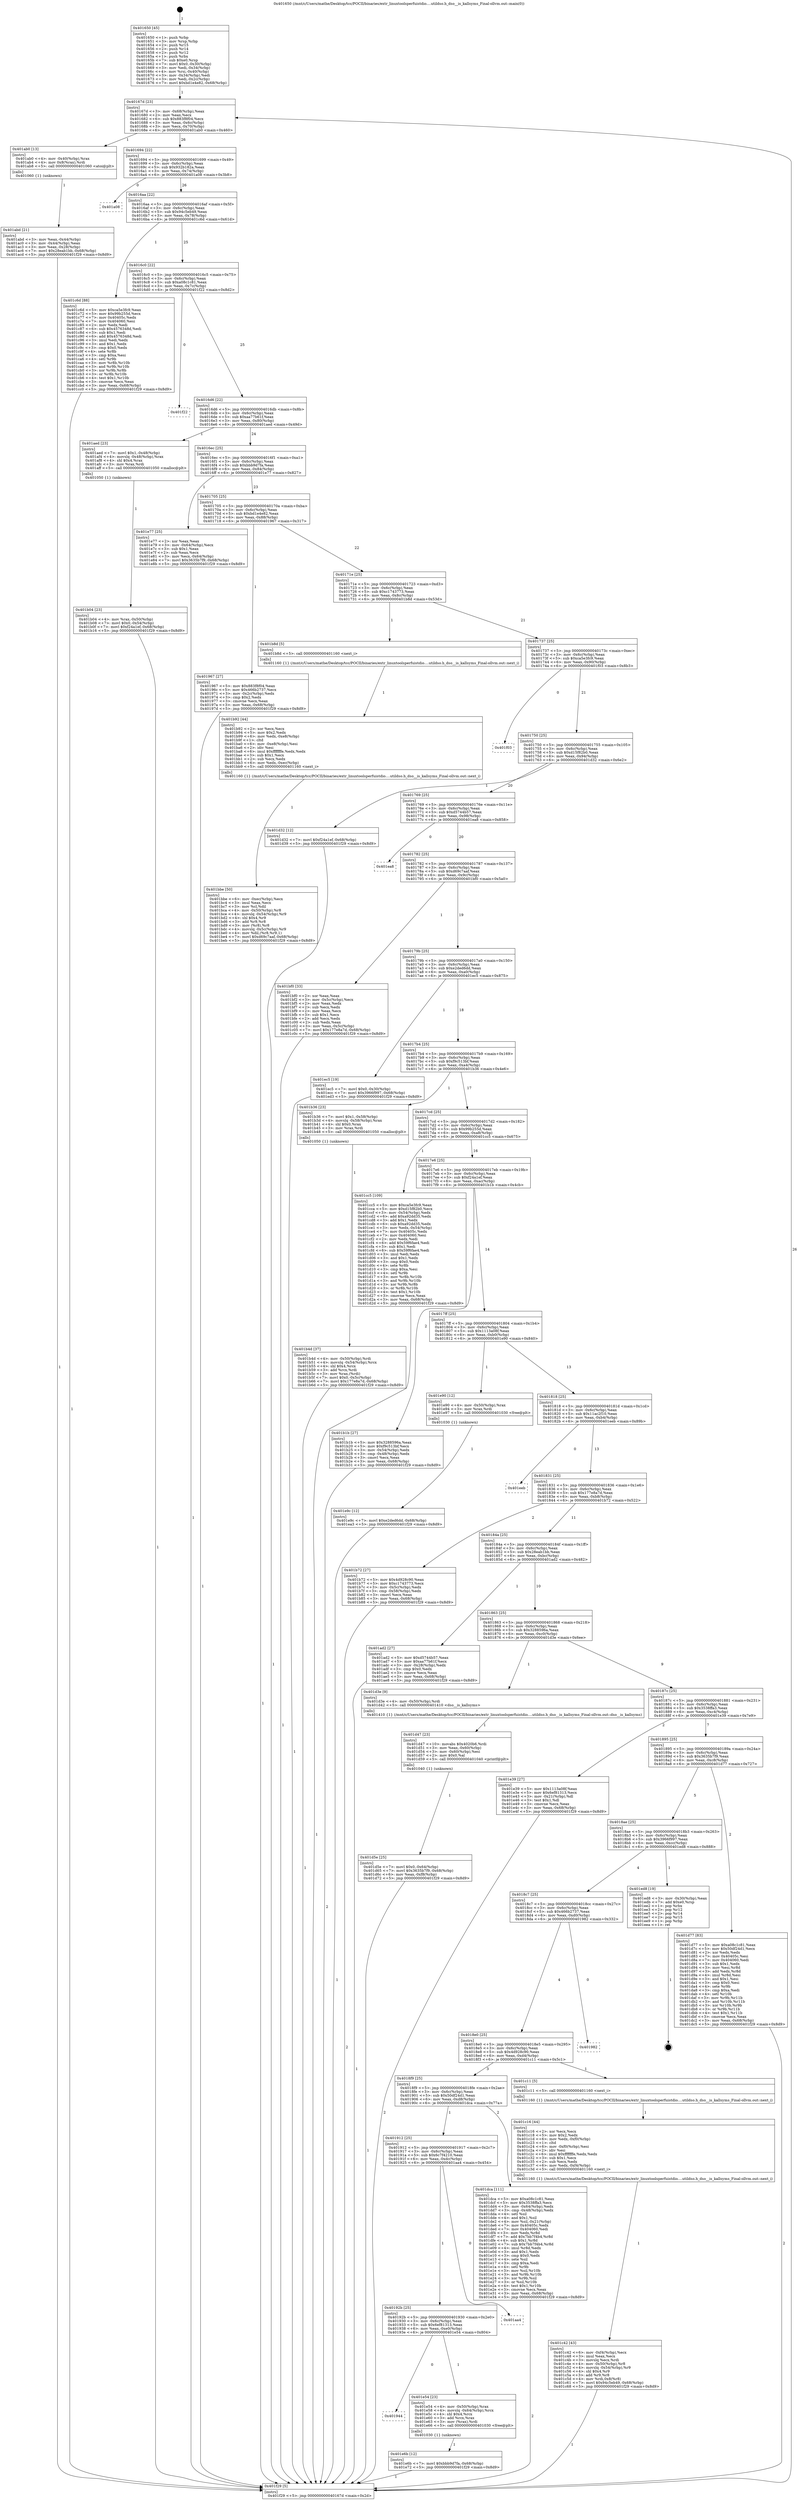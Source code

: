 digraph "0x401650" {
  label = "0x401650 (/mnt/c/Users/mathe/Desktop/tcc/POCII/binaries/extr_linuxtoolsperfuistdio....utildso.h_dso__is_kallsyms_Final-ollvm.out::main(0))"
  labelloc = "t"
  node[shape=record]

  Entry [label="",width=0.3,height=0.3,shape=circle,fillcolor=black,style=filled]
  "0x40167d" [label="{
     0x40167d [23]\l
     | [instrs]\l
     &nbsp;&nbsp;0x40167d \<+3\>: mov -0x68(%rbp),%eax\l
     &nbsp;&nbsp;0x401680 \<+2\>: mov %eax,%ecx\l
     &nbsp;&nbsp;0x401682 \<+6\>: sub $0x883f8f04,%ecx\l
     &nbsp;&nbsp;0x401688 \<+3\>: mov %eax,-0x6c(%rbp)\l
     &nbsp;&nbsp;0x40168b \<+3\>: mov %ecx,-0x70(%rbp)\l
     &nbsp;&nbsp;0x40168e \<+6\>: je 0000000000401ab0 \<main+0x460\>\l
  }"]
  "0x401ab0" [label="{
     0x401ab0 [13]\l
     | [instrs]\l
     &nbsp;&nbsp;0x401ab0 \<+4\>: mov -0x40(%rbp),%rax\l
     &nbsp;&nbsp;0x401ab4 \<+4\>: mov 0x8(%rax),%rdi\l
     &nbsp;&nbsp;0x401ab8 \<+5\>: call 0000000000401060 \<atoi@plt\>\l
     | [calls]\l
     &nbsp;&nbsp;0x401060 \{1\} (unknown)\l
  }"]
  "0x401694" [label="{
     0x401694 [22]\l
     | [instrs]\l
     &nbsp;&nbsp;0x401694 \<+5\>: jmp 0000000000401699 \<main+0x49\>\l
     &nbsp;&nbsp;0x401699 \<+3\>: mov -0x6c(%rbp),%eax\l
     &nbsp;&nbsp;0x40169c \<+5\>: sub $0x932b182a,%eax\l
     &nbsp;&nbsp;0x4016a1 \<+3\>: mov %eax,-0x74(%rbp)\l
     &nbsp;&nbsp;0x4016a4 \<+6\>: je 0000000000401a08 \<main+0x3b8\>\l
  }"]
  Exit [label="",width=0.3,height=0.3,shape=circle,fillcolor=black,style=filled,peripheries=2]
  "0x401a08" [label="{
     0x401a08\l
  }", style=dashed]
  "0x4016aa" [label="{
     0x4016aa [22]\l
     | [instrs]\l
     &nbsp;&nbsp;0x4016aa \<+5\>: jmp 00000000004016af \<main+0x5f\>\l
     &nbsp;&nbsp;0x4016af \<+3\>: mov -0x6c(%rbp),%eax\l
     &nbsp;&nbsp;0x4016b2 \<+5\>: sub $0x94c5eb49,%eax\l
     &nbsp;&nbsp;0x4016b7 \<+3\>: mov %eax,-0x78(%rbp)\l
     &nbsp;&nbsp;0x4016ba \<+6\>: je 0000000000401c6d \<main+0x61d\>\l
  }"]
  "0x401e9c" [label="{
     0x401e9c [12]\l
     | [instrs]\l
     &nbsp;&nbsp;0x401e9c \<+7\>: movl $0xe2ded6dd,-0x68(%rbp)\l
     &nbsp;&nbsp;0x401ea3 \<+5\>: jmp 0000000000401f29 \<main+0x8d9\>\l
  }"]
  "0x401c6d" [label="{
     0x401c6d [88]\l
     | [instrs]\l
     &nbsp;&nbsp;0x401c6d \<+5\>: mov $0xca5e3fc9,%eax\l
     &nbsp;&nbsp;0x401c72 \<+5\>: mov $0x99b255d,%ecx\l
     &nbsp;&nbsp;0x401c77 \<+7\>: mov 0x40405c,%edx\l
     &nbsp;&nbsp;0x401c7e \<+7\>: mov 0x404060,%esi\l
     &nbsp;&nbsp;0x401c85 \<+2\>: mov %edx,%edi\l
     &nbsp;&nbsp;0x401c87 \<+6\>: sub $0x4576348d,%edi\l
     &nbsp;&nbsp;0x401c8d \<+3\>: sub $0x1,%edi\l
     &nbsp;&nbsp;0x401c90 \<+6\>: add $0x4576348d,%edi\l
     &nbsp;&nbsp;0x401c96 \<+3\>: imul %edi,%edx\l
     &nbsp;&nbsp;0x401c99 \<+3\>: and $0x1,%edx\l
     &nbsp;&nbsp;0x401c9c \<+3\>: cmp $0x0,%edx\l
     &nbsp;&nbsp;0x401c9f \<+4\>: sete %r8b\l
     &nbsp;&nbsp;0x401ca3 \<+3\>: cmp $0xa,%esi\l
     &nbsp;&nbsp;0x401ca6 \<+4\>: setl %r9b\l
     &nbsp;&nbsp;0x401caa \<+3\>: mov %r8b,%r10b\l
     &nbsp;&nbsp;0x401cad \<+3\>: and %r9b,%r10b\l
     &nbsp;&nbsp;0x401cb0 \<+3\>: xor %r9b,%r8b\l
     &nbsp;&nbsp;0x401cb3 \<+3\>: or %r8b,%r10b\l
     &nbsp;&nbsp;0x401cb6 \<+4\>: test $0x1,%r10b\l
     &nbsp;&nbsp;0x401cba \<+3\>: cmovne %ecx,%eax\l
     &nbsp;&nbsp;0x401cbd \<+3\>: mov %eax,-0x68(%rbp)\l
     &nbsp;&nbsp;0x401cc0 \<+5\>: jmp 0000000000401f29 \<main+0x8d9\>\l
  }"]
  "0x4016c0" [label="{
     0x4016c0 [22]\l
     | [instrs]\l
     &nbsp;&nbsp;0x4016c0 \<+5\>: jmp 00000000004016c5 \<main+0x75\>\l
     &nbsp;&nbsp;0x4016c5 \<+3\>: mov -0x6c(%rbp),%eax\l
     &nbsp;&nbsp;0x4016c8 \<+5\>: sub $0xa08c1c81,%eax\l
     &nbsp;&nbsp;0x4016cd \<+3\>: mov %eax,-0x7c(%rbp)\l
     &nbsp;&nbsp;0x4016d0 \<+6\>: je 0000000000401f22 \<main+0x8d2\>\l
  }"]
  "0x401e6b" [label="{
     0x401e6b [12]\l
     | [instrs]\l
     &nbsp;&nbsp;0x401e6b \<+7\>: movl $0xbbb9d7fa,-0x68(%rbp)\l
     &nbsp;&nbsp;0x401e72 \<+5\>: jmp 0000000000401f29 \<main+0x8d9\>\l
  }"]
  "0x401f22" [label="{
     0x401f22\l
  }", style=dashed]
  "0x4016d6" [label="{
     0x4016d6 [22]\l
     | [instrs]\l
     &nbsp;&nbsp;0x4016d6 \<+5\>: jmp 00000000004016db \<main+0x8b\>\l
     &nbsp;&nbsp;0x4016db \<+3\>: mov -0x6c(%rbp),%eax\l
     &nbsp;&nbsp;0x4016de \<+5\>: sub $0xaa77b61f,%eax\l
     &nbsp;&nbsp;0x4016e3 \<+3\>: mov %eax,-0x80(%rbp)\l
     &nbsp;&nbsp;0x4016e6 \<+6\>: je 0000000000401aed \<main+0x49d\>\l
  }"]
  "0x401944" [label="{
     0x401944\l
  }", style=dashed]
  "0x401aed" [label="{
     0x401aed [23]\l
     | [instrs]\l
     &nbsp;&nbsp;0x401aed \<+7\>: movl $0x1,-0x48(%rbp)\l
     &nbsp;&nbsp;0x401af4 \<+4\>: movslq -0x48(%rbp),%rax\l
     &nbsp;&nbsp;0x401af8 \<+4\>: shl $0x4,%rax\l
     &nbsp;&nbsp;0x401afc \<+3\>: mov %rax,%rdi\l
     &nbsp;&nbsp;0x401aff \<+5\>: call 0000000000401050 \<malloc@plt\>\l
     | [calls]\l
     &nbsp;&nbsp;0x401050 \{1\} (unknown)\l
  }"]
  "0x4016ec" [label="{
     0x4016ec [25]\l
     | [instrs]\l
     &nbsp;&nbsp;0x4016ec \<+5\>: jmp 00000000004016f1 \<main+0xa1\>\l
     &nbsp;&nbsp;0x4016f1 \<+3\>: mov -0x6c(%rbp),%eax\l
     &nbsp;&nbsp;0x4016f4 \<+5\>: sub $0xbbb9d7fa,%eax\l
     &nbsp;&nbsp;0x4016f9 \<+6\>: mov %eax,-0x84(%rbp)\l
     &nbsp;&nbsp;0x4016ff \<+6\>: je 0000000000401e77 \<main+0x827\>\l
  }"]
  "0x401e54" [label="{
     0x401e54 [23]\l
     | [instrs]\l
     &nbsp;&nbsp;0x401e54 \<+4\>: mov -0x50(%rbp),%rax\l
     &nbsp;&nbsp;0x401e58 \<+4\>: movslq -0x64(%rbp),%rcx\l
     &nbsp;&nbsp;0x401e5c \<+4\>: shl $0x4,%rcx\l
     &nbsp;&nbsp;0x401e60 \<+3\>: add %rcx,%rax\l
     &nbsp;&nbsp;0x401e63 \<+3\>: mov (%rax),%rdi\l
     &nbsp;&nbsp;0x401e66 \<+5\>: call 0000000000401030 \<free@plt\>\l
     | [calls]\l
     &nbsp;&nbsp;0x401030 \{1\} (unknown)\l
  }"]
  "0x401e77" [label="{
     0x401e77 [25]\l
     | [instrs]\l
     &nbsp;&nbsp;0x401e77 \<+2\>: xor %eax,%eax\l
     &nbsp;&nbsp;0x401e79 \<+3\>: mov -0x64(%rbp),%ecx\l
     &nbsp;&nbsp;0x401e7c \<+3\>: sub $0x1,%eax\l
     &nbsp;&nbsp;0x401e7f \<+2\>: sub %eax,%ecx\l
     &nbsp;&nbsp;0x401e81 \<+3\>: mov %ecx,-0x64(%rbp)\l
     &nbsp;&nbsp;0x401e84 \<+7\>: movl $0x3635b7f9,-0x68(%rbp)\l
     &nbsp;&nbsp;0x401e8b \<+5\>: jmp 0000000000401f29 \<main+0x8d9\>\l
  }"]
  "0x401705" [label="{
     0x401705 [25]\l
     | [instrs]\l
     &nbsp;&nbsp;0x401705 \<+5\>: jmp 000000000040170a \<main+0xba\>\l
     &nbsp;&nbsp;0x40170a \<+3\>: mov -0x6c(%rbp),%eax\l
     &nbsp;&nbsp;0x40170d \<+5\>: sub $0xbd1e4e82,%eax\l
     &nbsp;&nbsp;0x401712 \<+6\>: mov %eax,-0x88(%rbp)\l
     &nbsp;&nbsp;0x401718 \<+6\>: je 0000000000401967 \<main+0x317\>\l
  }"]
  "0x40192b" [label="{
     0x40192b [25]\l
     | [instrs]\l
     &nbsp;&nbsp;0x40192b \<+5\>: jmp 0000000000401930 \<main+0x2e0\>\l
     &nbsp;&nbsp;0x401930 \<+3\>: mov -0x6c(%rbp),%eax\l
     &nbsp;&nbsp;0x401933 \<+5\>: sub $0x6ef81313,%eax\l
     &nbsp;&nbsp;0x401938 \<+6\>: mov %eax,-0xe0(%rbp)\l
     &nbsp;&nbsp;0x40193e \<+6\>: je 0000000000401e54 \<main+0x804\>\l
  }"]
  "0x401967" [label="{
     0x401967 [27]\l
     | [instrs]\l
     &nbsp;&nbsp;0x401967 \<+5\>: mov $0x883f8f04,%eax\l
     &nbsp;&nbsp;0x40196c \<+5\>: mov $0x466b2737,%ecx\l
     &nbsp;&nbsp;0x401971 \<+3\>: mov -0x2c(%rbp),%edx\l
     &nbsp;&nbsp;0x401974 \<+3\>: cmp $0x2,%edx\l
     &nbsp;&nbsp;0x401977 \<+3\>: cmovne %ecx,%eax\l
     &nbsp;&nbsp;0x40197a \<+3\>: mov %eax,-0x68(%rbp)\l
     &nbsp;&nbsp;0x40197d \<+5\>: jmp 0000000000401f29 \<main+0x8d9\>\l
  }"]
  "0x40171e" [label="{
     0x40171e [25]\l
     | [instrs]\l
     &nbsp;&nbsp;0x40171e \<+5\>: jmp 0000000000401723 \<main+0xd3\>\l
     &nbsp;&nbsp;0x401723 \<+3\>: mov -0x6c(%rbp),%eax\l
     &nbsp;&nbsp;0x401726 \<+5\>: sub $0xc1743773,%eax\l
     &nbsp;&nbsp;0x40172b \<+6\>: mov %eax,-0x8c(%rbp)\l
     &nbsp;&nbsp;0x401731 \<+6\>: je 0000000000401b8d \<main+0x53d\>\l
  }"]
  "0x401f29" [label="{
     0x401f29 [5]\l
     | [instrs]\l
     &nbsp;&nbsp;0x401f29 \<+5\>: jmp 000000000040167d \<main+0x2d\>\l
  }"]
  "0x401650" [label="{
     0x401650 [45]\l
     | [instrs]\l
     &nbsp;&nbsp;0x401650 \<+1\>: push %rbp\l
     &nbsp;&nbsp;0x401651 \<+3\>: mov %rsp,%rbp\l
     &nbsp;&nbsp;0x401654 \<+2\>: push %r15\l
     &nbsp;&nbsp;0x401656 \<+2\>: push %r14\l
     &nbsp;&nbsp;0x401658 \<+2\>: push %r12\l
     &nbsp;&nbsp;0x40165a \<+1\>: push %rbx\l
     &nbsp;&nbsp;0x40165b \<+7\>: sub $0xe0,%rsp\l
     &nbsp;&nbsp;0x401662 \<+7\>: movl $0x0,-0x30(%rbp)\l
     &nbsp;&nbsp;0x401669 \<+3\>: mov %edi,-0x34(%rbp)\l
     &nbsp;&nbsp;0x40166c \<+4\>: mov %rsi,-0x40(%rbp)\l
     &nbsp;&nbsp;0x401670 \<+3\>: mov -0x34(%rbp),%edi\l
     &nbsp;&nbsp;0x401673 \<+3\>: mov %edi,-0x2c(%rbp)\l
     &nbsp;&nbsp;0x401676 \<+7\>: movl $0xbd1e4e82,-0x68(%rbp)\l
  }"]
  "0x401abd" [label="{
     0x401abd [21]\l
     | [instrs]\l
     &nbsp;&nbsp;0x401abd \<+3\>: mov %eax,-0x44(%rbp)\l
     &nbsp;&nbsp;0x401ac0 \<+3\>: mov -0x44(%rbp),%eax\l
     &nbsp;&nbsp;0x401ac3 \<+3\>: mov %eax,-0x28(%rbp)\l
     &nbsp;&nbsp;0x401ac6 \<+7\>: movl $0x28eab1bb,-0x68(%rbp)\l
     &nbsp;&nbsp;0x401acd \<+5\>: jmp 0000000000401f29 \<main+0x8d9\>\l
  }"]
  "0x401aa4" [label="{
     0x401aa4\l
  }", style=dashed]
  "0x401b8d" [label="{
     0x401b8d [5]\l
     | [instrs]\l
     &nbsp;&nbsp;0x401b8d \<+5\>: call 0000000000401160 \<next_i\>\l
     | [calls]\l
     &nbsp;&nbsp;0x401160 \{1\} (/mnt/c/Users/mathe/Desktop/tcc/POCII/binaries/extr_linuxtoolsperfuistdio....utildso.h_dso__is_kallsyms_Final-ollvm.out::next_i)\l
  }"]
  "0x401737" [label="{
     0x401737 [25]\l
     | [instrs]\l
     &nbsp;&nbsp;0x401737 \<+5\>: jmp 000000000040173c \<main+0xec\>\l
     &nbsp;&nbsp;0x40173c \<+3\>: mov -0x6c(%rbp),%eax\l
     &nbsp;&nbsp;0x40173f \<+5\>: sub $0xca5e3fc9,%eax\l
     &nbsp;&nbsp;0x401744 \<+6\>: mov %eax,-0x90(%rbp)\l
     &nbsp;&nbsp;0x40174a \<+6\>: je 0000000000401f03 \<main+0x8b3\>\l
  }"]
  "0x401912" [label="{
     0x401912 [25]\l
     | [instrs]\l
     &nbsp;&nbsp;0x401912 \<+5\>: jmp 0000000000401917 \<main+0x2c7\>\l
     &nbsp;&nbsp;0x401917 \<+3\>: mov -0x6c(%rbp),%eax\l
     &nbsp;&nbsp;0x40191a \<+5\>: sub $0x6c7f4210,%eax\l
     &nbsp;&nbsp;0x40191f \<+6\>: mov %eax,-0xdc(%rbp)\l
     &nbsp;&nbsp;0x401925 \<+6\>: je 0000000000401aa4 \<main+0x454\>\l
  }"]
  "0x401f03" [label="{
     0x401f03\l
  }", style=dashed]
  "0x401750" [label="{
     0x401750 [25]\l
     | [instrs]\l
     &nbsp;&nbsp;0x401750 \<+5\>: jmp 0000000000401755 \<main+0x105\>\l
     &nbsp;&nbsp;0x401755 \<+3\>: mov -0x6c(%rbp),%eax\l
     &nbsp;&nbsp;0x401758 \<+5\>: sub $0xd15f82b0,%eax\l
     &nbsp;&nbsp;0x40175d \<+6\>: mov %eax,-0x94(%rbp)\l
     &nbsp;&nbsp;0x401763 \<+6\>: je 0000000000401d32 \<main+0x6e2\>\l
  }"]
  "0x401dca" [label="{
     0x401dca [111]\l
     | [instrs]\l
     &nbsp;&nbsp;0x401dca \<+5\>: mov $0xa08c1c81,%eax\l
     &nbsp;&nbsp;0x401dcf \<+5\>: mov $0x3538ffa3,%ecx\l
     &nbsp;&nbsp;0x401dd4 \<+3\>: mov -0x64(%rbp),%edx\l
     &nbsp;&nbsp;0x401dd7 \<+3\>: cmp -0x48(%rbp),%edx\l
     &nbsp;&nbsp;0x401dda \<+4\>: setl %sil\l
     &nbsp;&nbsp;0x401dde \<+4\>: and $0x1,%sil\l
     &nbsp;&nbsp;0x401de2 \<+4\>: mov %sil,-0x21(%rbp)\l
     &nbsp;&nbsp;0x401de6 \<+7\>: mov 0x40405c,%edx\l
     &nbsp;&nbsp;0x401ded \<+7\>: mov 0x404060,%edi\l
     &nbsp;&nbsp;0x401df4 \<+3\>: mov %edx,%r8d\l
     &nbsp;&nbsp;0x401df7 \<+7\>: add $0x7bb7f4b4,%r8d\l
     &nbsp;&nbsp;0x401dfe \<+4\>: sub $0x1,%r8d\l
     &nbsp;&nbsp;0x401e02 \<+7\>: sub $0x7bb7f4b4,%r8d\l
     &nbsp;&nbsp;0x401e09 \<+4\>: imul %r8d,%edx\l
     &nbsp;&nbsp;0x401e0d \<+3\>: and $0x1,%edx\l
     &nbsp;&nbsp;0x401e10 \<+3\>: cmp $0x0,%edx\l
     &nbsp;&nbsp;0x401e13 \<+4\>: sete %sil\l
     &nbsp;&nbsp;0x401e17 \<+3\>: cmp $0xa,%edi\l
     &nbsp;&nbsp;0x401e1a \<+4\>: setl %r9b\l
     &nbsp;&nbsp;0x401e1e \<+3\>: mov %sil,%r10b\l
     &nbsp;&nbsp;0x401e21 \<+3\>: and %r9b,%r10b\l
     &nbsp;&nbsp;0x401e24 \<+3\>: xor %r9b,%sil\l
     &nbsp;&nbsp;0x401e27 \<+3\>: or %sil,%r10b\l
     &nbsp;&nbsp;0x401e2a \<+4\>: test $0x1,%r10b\l
     &nbsp;&nbsp;0x401e2e \<+3\>: cmovne %ecx,%eax\l
     &nbsp;&nbsp;0x401e31 \<+3\>: mov %eax,-0x68(%rbp)\l
     &nbsp;&nbsp;0x401e34 \<+5\>: jmp 0000000000401f29 \<main+0x8d9\>\l
  }"]
  "0x401d32" [label="{
     0x401d32 [12]\l
     | [instrs]\l
     &nbsp;&nbsp;0x401d32 \<+7\>: movl $0xf24a1ef,-0x68(%rbp)\l
     &nbsp;&nbsp;0x401d39 \<+5\>: jmp 0000000000401f29 \<main+0x8d9\>\l
  }"]
  "0x401769" [label="{
     0x401769 [25]\l
     | [instrs]\l
     &nbsp;&nbsp;0x401769 \<+5\>: jmp 000000000040176e \<main+0x11e\>\l
     &nbsp;&nbsp;0x40176e \<+3\>: mov -0x6c(%rbp),%eax\l
     &nbsp;&nbsp;0x401771 \<+5\>: sub $0xd5744b57,%eax\l
     &nbsp;&nbsp;0x401776 \<+6\>: mov %eax,-0x98(%rbp)\l
     &nbsp;&nbsp;0x40177c \<+6\>: je 0000000000401ea8 \<main+0x858\>\l
  }"]
  "0x401d5e" [label="{
     0x401d5e [25]\l
     | [instrs]\l
     &nbsp;&nbsp;0x401d5e \<+7\>: movl $0x0,-0x64(%rbp)\l
     &nbsp;&nbsp;0x401d65 \<+7\>: movl $0x3635b7f9,-0x68(%rbp)\l
     &nbsp;&nbsp;0x401d6c \<+6\>: mov %eax,-0xf8(%rbp)\l
     &nbsp;&nbsp;0x401d72 \<+5\>: jmp 0000000000401f29 \<main+0x8d9\>\l
  }"]
  "0x401ea8" [label="{
     0x401ea8\l
  }", style=dashed]
  "0x401782" [label="{
     0x401782 [25]\l
     | [instrs]\l
     &nbsp;&nbsp;0x401782 \<+5\>: jmp 0000000000401787 \<main+0x137\>\l
     &nbsp;&nbsp;0x401787 \<+3\>: mov -0x6c(%rbp),%eax\l
     &nbsp;&nbsp;0x40178a \<+5\>: sub $0xd69c7aaf,%eax\l
     &nbsp;&nbsp;0x40178f \<+6\>: mov %eax,-0x9c(%rbp)\l
     &nbsp;&nbsp;0x401795 \<+6\>: je 0000000000401bf0 \<main+0x5a0\>\l
  }"]
  "0x401d47" [label="{
     0x401d47 [23]\l
     | [instrs]\l
     &nbsp;&nbsp;0x401d47 \<+10\>: movabs $0x4020b6,%rdi\l
     &nbsp;&nbsp;0x401d51 \<+3\>: mov %eax,-0x60(%rbp)\l
     &nbsp;&nbsp;0x401d54 \<+3\>: mov -0x60(%rbp),%esi\l
     &nbsp;&nbsp;0x401d57 \<+2\>: mov $0x0,%al\l
     &nbsp;&nbsp;0x401d59 \<+5\>: call 0000000000401040 \<printf@plt\>\l
     | [calls]\l
     &nbsp;&nbsp;0x401040 \{1\} (unknown)\l
  }"]
  "0x401bf0" [label="{
     0x401bf0 [33]\l
     | [instrs]\l
     &nbsp;&nbsp;0x401bf0 \<+2\>: xor %eax,%eax\l
     &nbsp;&nbsp;0x401bf2 \<+3\>: mov -0x5c(%rbp),%ecx\l
     &nbsp;&nbsp;0x401bf5 \<+2\>: mov %eax,%edx\l
     &nbsp;&nbsp;0x401bf7 \<+2\>: sub %ecx,%edx\l
     &nbsp;&nbsp;0x401bf9 \<+2\>: mov %eax,%ecx\l
     &nbsp;&nbsp;0x401bfb \<+3\>: sub $0x1,%ecx\l
     &nbsp;&nbsp;0x401bfe \<+2\>: add %ecx,%edx\l
     &nbsp;&nbsp;0x401c00 \<+2\>: sub %edx,%eax\l
     &nbsp;&nbsp;0x401c02 \<+3\>: mov %eax,-0x5c(%rbp)\l
     &nbsp;&nbsp;0x401c05 \<+7\>: movl $0x177e8a7d,-0x68(%rbp)\l
     &nbsp;&nbsp;0x401c0c \<+5\>: jmp 0000000000401f29 \<main+0x8d9\>\l
  }"]
  "0x40179b" [label="{
     0x40179b [25]\l
     | [instrs]\l
     &nbsp;&nbsp;0x40179b \<+5\>: jmp 00000000004017a0 \<main+0x150\>\l
     &nbsp;&nbsp;0x4017a0 \<+3\>: mov -0x6c(%rbp),%eax\l
     &nbsp;&nbsp;0x4017a3 \<+5\>: sub $0xe2ded6dd,%eax\l
     &nbsp;&nbsp;0x4017a8 \<+6\>: mov %eax,-0xa0(%rbp)\l
     &nbsp;&nbsp;0x4017ae \<+6\>: je 0000000000401ec5 \<main+0x875\>\l
  }"]
  "0x401c42" [label="{
     0x401c42 [43]\l
     | [instrs]\l
     &nbsp;&nbsp;0x401c42 \<+6\>: mov -0xf4(%rbp),%ecx\l
     &nbsp;&nbsp;0x401c48 \<+3\>: imul %eax,%ecx\l
     &nbsp;&nbsp;0x401c4b \<+3\>: movslq %ecx,%rdi\l
     &nbsp;&nbsp;0x401c4e \<+4\>: mov -0x50(%rbp),%r8\l
     &nbsp;&nbsp;0x401c52 \<+4\>: movslq -0x54(%rbp),%r9\l
     &nbsp;&nbsp;0x401c56 \<+4\>: shl $0x4,%r9\l
     &nbsp;&nbsp;0x401c5a \<+3\>: add %r9,%r8\l
     &nbsp;&nbsp;0x401c5d \<+4\>: mov %rdi,0x8(%r8)\l
     &nbsp;&nbsp;0x401c61 \<+7\>: movl $0x94c5eb49,-0x68(%rbp)\l
     &nbsp;&nbsp;0x401c68 \<+5\>: jmp 0000000000401f29 \<main+0x8d9\>\l
  }"]
  "0x401ec5" [label="{
     0x401ec5 [19]\l
     | [instrs]\l
     &nbsp;&nbsp;0x401ec5 \<+7\>: movl $0x0,-0x30(%rbp)\l
     &nbsp;&nbsp;0x401ecc \<+7\>: movl $0x3966f997,-0x68(%rbp)\l
     &nbsp;&nbsp;0x401ed3 \<+5\>: jmp 0000000000401f29 \<main+0x8d9\>\l
  }"]
  "0x4017b4" [label="{
     0x4017b4 [25]\l
     | [instrs]\l
     &nbsp;&nbsp;0x4017b4 \<+5\>: jmp 00000000004017b9 \<main+0x169\>\l
     &nbsp;&nbsp;0x4017b9 \<+3\>: mov -0x6c(%rbp),%eax\l
     &nbsp;&nbsp;0x4017bc \<+5\>: sub $0xf9c513bf,%eax\l
     &nbsp;&nbsp;0x4017c1 \<+6\>: mov %eax,-0xa4(%rbp)\l
     &nbsp;&nbsp;0x4017c7 \<+6\>: je 0000000000401b36 \<main+0x4e6\>\l
  }"]
  "0x401c16" [label="{
     0x401c16 [44]\l
     | [instrs]\l
     &nbsp;&nbsp;0x401c16 \<+2\>: xor %ecx,%ecx\l
     &nbsp;&nbsp;0x401c18 \<+5\>: mov $0x2,%edx\l
     &nbsp;&nbsp;0x401c1d \<+6\>: mov %edx,-0xf0(%rbp)\l
     &nbsp;&nbsp;0x401c23 \<+1\>: cltd\l
     &nbsp;&nbsp;0x401c24 \<+6\>: mov -0xf0(%rbp),%esi\l
     &nbsp;&nbsp;0x401c2a \<+2\>: idiv %esi\l
     &nbsp;&nbsp;0x401c2c \<+6\>: imul $0xfffffffe,%edx,%edx\l
     &nbsp;&nbsp;0x401c32 \<+3\>: sub $0x1,%ecx\l
     &nbsp;&nbsp;0x401c35 \<+2\>: sub %ecx,%edx\l
     &nbsp;&nbsp;0x401c37 \<+6\>: mov %edx,-0xf4(%rbp)\l
     &nbsp;&nbsp;0x401c3d \<+5\>: call 0000000000401160 \<next_i\>\l
     | [calls]\l
     &nbsp;&nbsp;0x401160 \{1\} (/mnt/c/Users/mathe/Desktop/tcc/POCII/binaries/extr_linuxtoolsperfuistdio....utildso.h_dso__is_kallsyms_Final-ollvm.out::next_i)\l
  }"]
  "0x401b36" [label="{
     0x401b36 [23]\l
     | [instrs]\l
     &nbsp;&nbsp;0x401b36 \<+7\>: movl $0x1,-0x58(%rbp)\l
     &nbsp;&nbsp;0x401b3d \<+4\>: movslq -0x58(%rbp),%rax\l
     &nbsp;&nbsp;0x401b41 \<+4\>: shl $0x0,%rax\l
     &nbsp;&nbsp;0x401b45 \<+3\>: mov %rax,%rdi\l
     &nbsp;&nbsp;0x401b48 \<+5\>: call 0000000000401050 \<malloc@plt\>\l
     | [calls]\l
     &nbsp;&nbsp;0x401050 \{1\} (unknown)\l
  }"]
  "0x4017cd" [label="{
     0x4017cd [25]\l
     | [instrs]\l
     &nbsp;&nbsp;0x4017cd \<+5\>: jmp 00000000004017d2 \<main+0x182\>\l
     &nbsp;&nbsp;0x4017d2 \<+3\>: mov -0x6c(%rbp),%eax\l
     &nbsp;&nbsp;0x4017d5 \<+5\>: sub $0x99b255d,%eax\l
     &nbsp;&nbsp;0x4017da \<+6\>: mov %eax,-0xa8(%rbp)\l
     &nbsp;&nbsp;0x4017e0 \<+6\>: je 0000000000401cc5 \<main+0x675\>\l
  }"]
  "0x4018f9" [label="{
     0x4018f9 [25]\l
     | [instrs]\l
     &nbsp;&nbsp;0x4018f9 \<+5\>: jmp 00000000004018fe \<main+0x2ae\>\l
     &nbsp;&nbsp;0x4018fe \<+3\>: mov -0x6c(%rbp),%eax\l
     &nbsp;&nbsp;0x401901 \<+5\>: sub $0x50df24d1,%eax\l
     &nbsp;&nbsp;0x401906 \<+6\>: mov %eax,-0xd8(%rbp)\l
     &nbsp;&nbsp;0x40190c \<+6\>: je 0000000000401dca \<main+0x77a\>\l
  }"]
  "0x401cc5" [label="{
     0x401cc5 [109]\l
     | [instrs]\l
     &nbsp;&nbsp;0x401cc5 \<+5\>: mov $0xca5e3fc9,%eax\l
     &nbsp;&nbsp;0x401cca \<+5\>: mov $0xd15f82b0,%ecx\l
     &nbsp;&nbsp;0x401ccf \<+3\>: mov -0x54(%rbp),%edx\l
     &nbsp;&nbsp;0x401cd2 \<+6\>: add $0xa92dd35,%edx\l
     &nbsp;&nbsp;0x401cd8 \<+3\>: add $0x1,%edx\l
     &nbsp;&nbsp;0x401cdb \<+6\>: sub $0xa92dd35,%edx\l
     &nbsp;&nbsp;0x401ce1 \<+3\>: mov %edx,-0x54(%rbp)\l
     &nbsp;&nbsp;0x401ce4 \<+7\>: mov 0x40405c,%edx\l
     &nbsp;&nbsp;0x401ceb \<+7\>: mov 0x404060,%esi\l
     &nbsp;&nbsp;0x401cf2 \<+2\>: mov %edx,%edi\l
     &nbsp;&nbsp;0x401cf4 \<+6\>: add $0x59f6fae4,%edi\l
     &nbsp;&nbsp;0x401cfa \<+3\>: sub $0x1,%edi\l
     &nbsp;&nbsp;0x401cfd \<+6\>: sub $0x59f6fae4,%edi\l
     &nbsp;&nbsp;0x401d03 \<+3\>: imul %edi,%edx\l
     &nbsp;&nbsp;0x401d06 \<+3\>: and $0x1,%edx\l
     &nbsp;&nbsp;0x401d09 \<+3\>: cmp $0x0,%edx\l
     &nbsp;&nbsp;0x401d0c \<+4\>: sete %r8b\l
     &nbsp;&nbsp;0x401d10 \<+3\>: cmp $0xa,%esi\l
     &nbsp;&nbsp;0x401d13 \<+4\>: setl %r9b\l
     &nbsp;&nbsp;0x401d17 \<+3\>: mov %r8b,%r10b\l
     &nbsp;&nbsp;0x401d1a \<+3\>: and %r9b,%r10b\l
     &nbsp;&nbsp;0x401d1d \<+3\>: xor %r9b,%r8b\l
     &nbsp;&nbsp;0x401d20 \<+3\>: or %r8b,%r10b\l
     &nbsp;&nbsp;0x401d23 \<+4\>: test $0x1,%r10b\l
     &nbsp;&nbsp;0x401d27 \<+3\>: cmovne %ecx,%eax\l
     &nbsp;&nbsp;0x401d2a \<+3\>: mov %eax,-0x68(%rbp)\l
     &nbsp;&nbsp;0x401d2d \<+5\>: jmp 0000000000401f29 \<main+0x8d9\>\l
  }"]
  "0x4017e6" [label="{
     0x4017e6 [25]\l
     | [instrs]\l
     &nbsp;&nbsp;0x4017e6 \<+5\>: jmp 00000000004017eb \<main+0x19b\>\l
     &nbsp;&nbsp;0x4017eb \<+3\>: mov -0x6c(%rbp),%eax\l
     &nbsp;&nbsp;0x4017ee \<+5\>: sub $0xf24a1ef,%eax\l
     &nbsp;&nbsp;0x4017f3 \<+6\>: mov %eax,-0xac(%rbp)\l
     &nbsp;&nbsp;0x4017f9 \<+6\>: je 0000000000401b1b \<main+0x4cb\>\l
  }"]
  "0x401c11" [label="{
     0x401c11 [5]\l
     | [instrs]\l
     &nbsp;&nbsp;0x401c11 \<+5\>: call 0000000000401160 \<next_i\>\l
     | [calls]\l
     &nbsp;&nbsp;0x401160 \{1\} (/mnt/c/Users/mathe/Desktop/tcc/POCII/binaries/extr_linuxtoolsperfuistdio....utildso.h_dso__is_kallsyms_Final-ollvm.out::next_i)\l
  }"]
  "0x401b1b" [label="{
     0x401b1b [27]\l
     | [instrs]\l
     &nbsp;&nbsp;0x401b1b \<+5\>: mov $0x3288596a,%eax\l
     &nbsp;&nbsp;0x401b20 \<+5\>: mov $0xf9c513bf,%ecx\l
     &nbsp;&nbsp;0x401b25 \<+3\>: mov -0x54(%rbp),%edx\l
     &nbsp;&nbsp;0x401b28 \<+3\>: cmp -0x48(%rbp),%edx\l
     &nbsp;&nbsp;0x401b2b \<+3\>: cmovl %ecx,%eax\l
     &nbsp;&nbsp;0x401b2e \<+3\>: mov %eax,-0x68(%rbp)\l
     &nbsp;&nbsp;0x401b31 \<+5\>: jmp 0000000000401f29 \<main+0x8d9\>\l
  }"]
  "0x4017ff" [label="{
     0x4017ff [25]\l
     | [instrs]\l
     &nbsp;&nbsp;0x4017ff \<+5\>: jmp 0000000000401804 \<main+0x1b4\>\l
     &nbsp;&nbsp;0x401804 \<+3\>: mov -0x6c(%rbp),%eax\l
     &nbsp;&nbsp;0x401807 \<+5\>: sub $0x1113a08f,%eax\l
     &nbsp;&nbsp;0x40180c \<+6\>: mov %eax,-0xb0(%rbp)\l
     &nbsp;&nbsp;0x401812 \<+6\>: je 0000000000401e90 \<main+0x840\>\l
  }"]
  "0x4018e0" [label="{
     0x4018e0 [25]\l
     | [instrs]\l
     &nbsp;&nbsp;0x4018e0 \<+5\>: jmp 00000000004018e5 \<main+0x295\>\l
     &nbsp;&nbsp;0x4018e5 \<+3\>: mov -0x6c(%rbp),%eax\l
     &nbsp;&nbsp;0x4018e8 \<+5\>: sub $0x4d928c90,%eax\l
     &nbsp;&nbsp;0x4018ed \<+6\>: mov %eax,-0xd4(%rbp)\l
     &nbsp;&nbsp;0x4018f3 \<+6\>: je 0000000000401c11 \<main+0x5c1\>\l
  }"]
  "0x401e90" [label="{
     0x401e90 [12]\l
     | [instrs]\l
     &nbsp;&nbsp;0x401e90 \<+4\>: mov -0x50(%rbp),%rax\l
     &nbsp;&nbsp;0x401e94 \<+3\>: mov %rax,%rdi\l
     &nbsp;&nbsp;0x401e97 \<+5\>: call 0000000000401030 \<free@plt\>\l
     | [calls]\l
     &nbsp;&nbsp;0x401030 \{1\} (unknown)\l
  }"]
  "0x401818" [label="{
     0x401818 [25]\l
     | [instrs]\l
     &nbsp;&nbsp;0x401818 \<+5\>: jmp 000000000040181d \<main+0x1cd\>\l
     &nbsp;&nbsp;0x40181d \<+3\>: mov -0x6c(%rbp),%eax\l
     &nbsp;&nbsp;0x401820 \<+5\>: sub $0x11ac2f10,%eax\l
     &nbsp;&nbsp;0x401825 \<+6\>: mov %eax,-0xb4(%rbp)\l
     &nbsp;&nbsp;0x40182b \<+6\>: je 0000000000401eeb \<main+0x89b\>\l
  }"]
  "0x401982" [label="{
     0x401982\l
  }", style=dashed]
  "0x401eeb" [label="{
     0x401eeb\l
  }", style=dashed]
  "0x401831" [label="{
     0x401831 [25]\l
     | [instrs]\l
     &nbsp;&nbsp;0x401831 \<+5\>: jmp 0000000000401836 \<main+0x1e6\>\l
     &nbsp;&nbsp;0x401836 \<+3\>: mov -0x6c(%rbp),%eax\l
     &nbsp;&nbsp;0x401839 \<+5\>: sub $0x177e8a7d,%eax\l
     &nbsp;&nbsp;0x40183e \<+6\>: mov %eax,-0xb8(%rbp)\l
     &nbsp;&nbsp;0x401844 \<+6\>: je 0000000000401b72 \<main+0x522\>\l
  }"]
  "0x4018c7" [label="{
     0x4018c7 [25]\l
     | [instrs]\l
     &nbsp;&nbsp;0x4018c7 \<+5\>: jmp 00000000004018cc \<main+0x27c\>\l
     &nbsp;&nbsp;0x4018cc \<+3\>: mov -0x6c(%rbp),%eax\l
     &nbsp;&nbsp;0x4018cf \<+5\>: sub $0x466b2737,%eax\l
     &nbsp;&nbsp;0x4018d4 \<+6\>: mov %eax,-0xd0(%rbp)\l
     &nbsp;&nbsp;0x4018da \<+6\>: je 0000000000401982 \<main+0x332\>\l
  }"]
  "0x401b72" [label="{
     0x401b72 [27]\l
     | [instrs]\l
     &nbsp;&nbsp;0x401b72 \<+5\>: mov $0x4d928c90,%eax\l
     &nbsp;&nbsp;0x401b77 \<+5\>: mov $0xc1743773,%ecx\l
     &nbsp;&nbsp;0x401b7c \<+3\>: mov -0x5c(%rbp),%edx\l
     &nbsp;&nbsp;0x401b7f \<+3\>: cmp -0x58(%rbp),%edx\l
     &nbsp;&nbsp;0x401b82 \<+3\>: cmovl %ecx,%eax\l
     &nbsp;&nbsp;0x401b85 \<+3\>: mov %eax,-0x68(%rbp)\l
     &nbsp;&nbsp;0x401b88 \<+5\>: jmp 0000000000401f29 \<main+0x8d9\>\l
  }"]
  "0x40184a" [label="{
     0x40184a [25]\l
     | [instrs]\l
     &nbsp;&nbsp;0x40184a \<+5\>: jmp 000000000040184f \<main+0x1ff\>\l
     &nbsp;&nbsp;0x40184f \<+3\>: mov -0x6c(%rbp),%eax\l
     &nbsp;&nbsp;0x401852 \<+5\>: sub $0x28eab1bb,%eax\l
     &nbsp;&nbsp;0x401857 \<+6\>: mov %eax,-0xbc(%rbp)\l
     &nbsp;&nbsp;0x40185d \<+6\>: je 0000000000401ad2 \<main+0x482\>\l
  }"]
  "0x401ed8" [label="{
     0x401ed8 [19]\l
     | [instrs]\l
     &nbsp;&nbsp;0x401ed8 \<+3\>: mov -0x30(%rbp),%eax\l
     &nbsp;&nbsp;0x401edb \<+7\>: add $0xe0,%rsp\l
     &nbsp;&nbsp;0x401ee2 \<+1\>: pop %rbx\l
     &nbsp;&nbsp;0x401ee3 \<+2\>: pop %r12\l
     &nbsp;&nbsp;0x401ee5 \<+2\>: pop %r14\l
     &nbsp;&nbsp;0x401ee7 \<+2\>: pop %r15\l
     &nbsp;&nbsp;0x401ee9 \<+1\>: pop %rbp\l
     &nbsp;&nbsp;0x401eea \<+1\>: ret\l
  }"]
  "0x401ad2" [label="{
     0x401ad2 [27]\l
     | [instrs]\l
     &nbsp;&nbsp;0x401ad2 \<+5\>: mov $0xd5744b57,%eax\l
     &nbsp;&nbsp;0x401ad7 \<+5\>: mov $0xaa77b61f,%ecx\l
     &nbsp;&nbsp;0x401adc \<+3\>: mov -0x28(%rbp),%edx\l
     &nbsp;&nbsp;0x401adf \<+3\>: cmp $0x0,%edx\l
     &nbsp;&nbsp;0x401ae2 \<+3\>: cmove %ecx,%eax\l
     &nbsp;&nbsp;0x401ae5 \<+3\>: mov %eax,-0x68(%rbp)\l
     &nbsp;&nbsp;0x401ae8 \<+5\>: jmp 0000000000401f29 \<main+0x8d9\>\l
  }"]
  "0x401863" [label="{
     0x401863 [25]\l
     | [instrs]\l
     &nbsp;&nbsp;0x401863 \<+5\>: jmp 0000000000401868 \<main+0x218\>\l
     &nbsp;&nbsp;0x401868 \<+3\>: mov -0x6c(%rbp),%eax\l
     &nbsp;&nbsp;0x40186b \<+5\>: sub $0x3288596a,%eax\l
     &nbsp;&nbsp;0x401870 \<+6\>: mov %eax,-0xc0(%rbp)\l
     &nbsp;&nbsp;0x401876 \<+6\>: je 0000000000401d3e \<main+0x6ee\>\l
  }"]
  "0x401b04" [label="{
     0x401b04 [23]\l
     | [instrs]\l
     &nbsp;&nbsp;0x401b04 \<+4\>: mov %rax,-0x50(%rbp)\l
     &nbsp;&nbsp;0x401b08 \<+7\>: movl $0x0,-0x54(%rbp)\l
     &nbsp;&nbsp;0x401b0f \<+7\>: movl $0xf24a1ef,-0x68(%rbp)\l
     &nbsp;&nbsp;0x401b16 \<+5\>: jmp 0000000000401f29 \<main+0x8d9\>\l
  }"]
  "0x401b4d" [label="{
     0x401b4d [37]\l
     | [instrs]\l
     &nbsp;&nbsp;0x401b4d \<+4\>: mov -0x50(%rbp),%rdi\l
     &nbsp;&nbsp;0x401b51 \<+4\>: movslq -0x54(%rbp),%rcx\l
     &nbsp;&nbsp;0x401b55 \<+4\>: shl $0x4,%rcx\l
     &nbsp;&nbsp;0x401b59 \<+3\>: add %rcx,%rdi\l
     &nbsp;&nbsp;0x401b5c \<+3\>: mov %rax,(%rdi)\l
     &nbsp;&nbsp;0x401b5f \<+7\>: movl $0x0,-0x5c(%rbp)\l
     &nbsp;&nbsp;0x401b66 \<+7\>: movl $0x177e8a7d,-0x68(%rbp)\l
     &nbsp;&nbsp;0x401b6d \<+5\>: jmp 0000000000401f29 \<main+0x8d9\>\l
  }"]
  "0x401b92" [label="{
     0x401b92 [44]\l
     | [instrs]\l
     &nbsp;&nbsp;0x401b92 \<+2\>: xor %ecx,%ecx\l
     &nbsp;&nbsp;0x401b94 \<+5\>: mov $0x2,%edx\l
     &nbsp;&nbsp;0x401b99 \<+6\>: mov %edx,-0xe8(%rbp)\l
     &nbsp;&nbsp;0x401b9f \<+1\>: cltd\l
     &nbsp;&nbsp;0x401ba0 \<+6\>: mov -0xe8(%rbp),%esi\l
     &nbsp;&nbsp;0x401ba6 \<+2\>: idiv %esi\l
     &nbsp;&nbsp;0x401ba8 \<+6\>: imul $0xfffffffe,%edx,%edx\l
     &nbsp;&nbsp;0x401bae \<+3\>: sub $0x1,%ecx\l
     &nbsp;&nbsp;0x401bb1 \<+2\>: sub %ecx,%edx\l
     &nbsp;&nbsp;0x401bb3 \<+6\>: mov %edx,-0xec(%rbp)\l
     &nbsp;&nbsp;0x401bb9 \<+5\>: call 0000000000401160 \<next_i\>\l
     | [calls]\l
     &nbsp;&nbsp;0x401160 \{1\} (/mnt/c/Users/mathe/Desktop/tcc/POCII/binaries/extr_linuxtoolsperfuistdio....utildso.h_dso__is_kallsyms_Final-ollvm.out::next_i)\l
  }"]
  "0x401bbe" [label="{
     0x401bbe [50]\l
     | [instrs]\l
     &nbsp;&nbsp;0x401bbe \<+6\>: mov -0xec(%rbp),%ecx\l
     &nbsp;&nbsp;0x401bc4 \<+3\>: imul %eax,%ecx\l
     &nbsp;&nbsp;0x401bc7 \<+3\>: mov %cl,%dil\l
     &nbsp;&nbsp;0x401bca \<+4\>: mov -0x50(%rbp),%r8\l
     &nbsp;&nbsp;0x401bce \<+4\>: movslq -0x54(%rbp),%r9\l
     &nbsp;&nbsp;0x401bd2 \<+4\>: shl $0x4,%r9\l
     &nbsp;&nbsp;0x401bd6 \<+3\>: add %r9,%r8\l
     &nbsp;&nbsp;0x401bd9 \<+3\>: mov (%r8),%r8\l
     &nbsp;&nbsp;0x401bdc \<+4\>: movslq -0x5c(%rbp),%r9\l
     &nbsp;&nbsp;0x401be0 \<+4\>: mov %dil,(%r8,%r9,1)\l
     &nbsp;&nbsp;0x401be4 \<+7\>: movl $0xd69c7aaf,-0x68(%rbp)\l
     &nbsp;&nbsp;0x401beb \<+5\>: jmp 0000000000401f29 \<main+0x8d9\>\l
  }"]
  "0x4018ae" [label="{
     0x4018ae [25]\l
     | [instrs]\l
     &nbsp;&nbsp;0x4018ae \<+5\>: jmp 00000000004018b3 \<main+0x263\>\l
     &nbsp;&nbsp;0x4018b3 \<+3\>: mov -0x6c(%rbp),%eax\l
     &nbsp;&nbsp;0x4018b6 \<+5\>: sub $0x3966f997,%eax\l
     &nbsp;&nbsp;0x4018bb \<+6\>: mov %eax,-0xcc(%rbp)\l
     &nbsp;&nbsp;0x4018c1 \<+6\>: je 0000000000401ed8 \<main+0x888\>\l
  }"]
  "0x401d3e" [label="{
     0x401d3e [9]\l
     | [instrs]\l
     &nbsp;&nbsp;0x401d3e \<+4\>: mov -0x50(%rbp),%rdi\l
     &nbsp;&nbsp;0x401d42 \<+5\>: call 0000000000401410 \<dso__is_kallsyms\>\l
     | [calls]\l
     &nbsp;&nbsp;0x401410 \{1\} (/mnt/c/Users/mathe/Desktop/tcc/POCII/binaries/extr_linuxtoolsperfuistdio....utildso.h_dso__is_kallsyms_Final-ollvm.out::dso__is_kallsyms)\l
  }"]
  "0x40187c" [label="{
     0x40187c [25]\l
     | [instrs]\l
     &nbsp;&nbsp;0x40187c \<+5\>: jmp 0000000000401881 \<main+0x231\>\l
     &nbsp;&nbsp;0x401881 \<+3\>: mov -0x6c(%rbp),%eax\l
     &nbsp;&nbsp;0x401884 \<+5\>: sub $0x3538ffa3,%eax\l
     &nbsp;&nbsp;0x401889 \<+6\>: mov %eax,-0xc4(%rbp)\l
     &nbsp;&nbsp;0x40188f \<+6\>: je 0000000000401e39 \<main+0x7e9\>\l
  }"]
  "0x401d77" [label="{
     0x401d77 [83]\l
     | [instrs]\l
     &nbsp;&nbsp;0x401d77 \<+5\>: mov $0xa08c1c81,%eax\l
     &nbsp;&nbsp;0x401d7c \<+5\>: mov $0x50df24d1,%ecx\l
     &nbsp;&nbsp;0x401d81 \<+2\>: xor %edx,%edx\l
     &nbsp;&nbsp;0x401d83 \<+7\>: mov 0x40405c,%esi\l
     &nbsp;&nbsp;0x401d8a \<+7\>: mov 0x404060,%edi\l
     &nbsp;&nbsp;0x401d91 \<+3\>: sub $0x1,%edx\l
     &nbsp;&nbsp;0x401d94 \<+3\>: mov %esi,%r8d\l
     &nbsp;&nbsp;0x401d97 \<+3\>: add %edx,%r8d\l
     &nbsp;&nbsp;0x401d9a \<+4\>: imul %r8d,%esi\l
     &nbsp;&nbsp;0x401d9e \<+3\>: and $0x1,%esi\l
     &nbsp;&nbsp;0x401da1 \<+3\>: cmp $0x0,%esi\l
     &nbsp;&nbsp;0x401da4 \<+4\>: sete %r9b\l
     &nbsp;&nbsp;0x401da8 \<+3\>: cmp $0xa,%edi\l
     &nbsp;&nbsp;0x401dab \<+4\>: setl %r10b\l
     &nbsp;&nbsp;0x401daf \<+3\>: mov %r9b,%r11b\l
     &nbsp;&nbsp;0x401db2 \<+3\>: and %r10b,%r11b\l
     &nbsp;&nbsp;0x401db5 \<+3\>: xor %r10b,%r9b\l
     &nbsp;&nbsp;0x401db8 \<+3\>: or %r9b,%r11b\l
     &nbsp;&nbsp;0x401dbb \<+4\>: test $0x1,%r11b\l
     &nbsp;&nbsp;0x401dbf \<+3\>: cmovne %ecx,%eax\l
     &nbsp;&nbsp;0x401dc2 \<+3\>: mov %eax,-0x68(%rbp)\l
     &nbsp;&nbsp;0x401dc5 \<+5\>: jmp 0000000000401f29 \<main+0x8d9\>\l
  }"]
  "0x401e39" [label="{
     0x401e39 [27]\l
     | [instrs]\l
     &nbsp;&nbsp;0x401e39 \<+5\>: mov $0x1113a08f,%eax\l
     &nbsp;&nbsp;0x401e3e \<+5\>: mov $0x6ef81313,%ecx\l
     &nbsp;&nbsp;0x401e43 \<+3\>: mov -0x21(%rbp),%dl\l
     &nbsp;&nbsp;0x401e46 \<+3\>: test $0x1,%dl\l
     &nbsp;&nbsp;0x401e49 \<+3\>: cmovne %ecx,%eax\l
     &nbsp;&nbsp;0x401e4c \<+3\>: mov %eax,-0x68(%rbp)\l
     &nbsp;&nbsp;0x401e4f \<+5\>: jmp 0000000000401f29 \<main+0x8d9\>\l
  }"]
  "0x401895" [label="{
     0x401895 [25]\l
     | [instrs]\l
     &nbsp;&nbsp;0x401895 \<+5\>: jmp 000000000040189a \<main+0x24a\>\l
     &nbsp;&nbsp;0x40189a \<+3\>: mov -0x6c(%rbp),%eax\l
     &nbsp;&nbsp;0x40189d \<+5\>: sub $0x3635b7f9,%eax\l
     &nbsp;&nbsp;0x4018a2 \<+6\>: mov %eax,-0xc8(%rbp)\l
     &nbsp;&nbsp;0x4018a8 \<+6\>: je 0000000000401d77 \<main+0x727\>\l
  }"]
  Entry -> "0x401650" [label=" 1"]
  "0x40167d" -> "0x401ab0" [label=" 1"]
  "0x40167d" -> "0x401694" [label=" 26"]
  "0x401ed8" -> Exit [label=" 1"]
  "0x401694" -> "0x401a08" [label=" 0"]
  "0x401694" -> "0x4016aa" [label=" 26"]
  "0x401ec5" -> "0x401f29" [label=" 1"]
  "0x4016aa" -> "0x401c6d" [label=" 1"]
  "0x4016aa" -> "0x4016c0" [label=" 25"]
  "0x401e9c" -> "0x401f29" [label=" 1"]
  "0x4016c0" -> "0x401f22" [label=" 0"]
  "0x4016c0" -> "0x4016d6" [label=" 25"]
  "0x401e90" -> "0x401e9c" [label=" 1"]
  "0x4016d6" -> "0x401aed" [label=" 1"]
  "0x4016d6" -> "0x4016ec" [label=" 24"]
  "0x401e77" -> "0x401f29" [label=" 1"]
  "0x4016ec" -> "0x401e77" [label=" 1"]
  "0x4016ec" -> "0x401705" [label=" 23"]
  "0x401e6b" -> "0x401f29" [label=" 1"]
  "0x401705" -> "0x401967" [label=" 1"]
  "0x401705" -> "0x40171e" [label=" 22"]
  "0x401967" -> "0x401f29" [label=" 1"]
  "0x401650" -> "0x40167d" [label=" 1"]
  "0x401f29" -> "0x40167d" [label=" 26"]
  "0x401ab0" -> "0x401abd" [label=" 1"]
  "0x401abd" -> "0x401f29" [label=" 1"]
  "0x40192b" -> "0x401944" [label=" 0"]
  "0x40171e" -> "0x401b8d" [label=" 1"]
  "0x40171e" -> "0x401737" [label=" 21"]
  "0x40192b" -> "0x401e54" [label=" 1"]
  "0x401737" -> "0x401f03" [label=" 0"]
  "0x401737" -> "0x401750" [label=" 21"]
  "0x401912" -> "0x40192b" [label=" 1"]
  "0x401750" -> "0x401d32" [label=" 1"]
  "0x401750" -> "0x401769" [label=" 20"]
  "0x401912" -> "0x401aa4" [label=" 0"]
  "0x401769" -> "0x401ea8" [label=" 0"]
  "0x401769" -> "0x401782" [label=" 20"]
  "0x401e39" -> "0x401f29" [label=" 2"]
  "0x401782" -> "0x401bf0" [label=" 1"]
  "0x401782" -> "0x40179b" [label=" 19"]
  "0x401dca" -> "0x401f29" [label=" 2"]
  "0x40179b" -> "0x401ec5" [label=" 1"]
  "0x40179b" -> "0x4017b4" [label=" 18"]
  "0x4018f9" -> "0x401912" [label=" 1"]
  "0x4017b4" -> "0x401b36" [label=" 1"]
  "0x4017b4" -> "0x4017cd" [label=" 17"]
  "0x4018f9" -> "0x401dca" [label=" 2"]
  "0x4017cd" -> "0x401cc5" [label=" 1"]
  "0x4017cd" -> "0x4017e6" [label=" 16"]
  "0x401e54" -> "0x401e6b" [label=" 1"]
  "0x4017e6" -> "0x401b1b" [label=" 2"]
  "0x4017e6" -> "0x4017ff" [label=" 14"]
  "0x401d77" -> "0x401f29" [label=" 2"]
  "0x4017ff" -> "0x401e90" [label=" 1"]
  "0x4017ff" -> "0x401818" [label=" 13"]
  "0x401d47" -> "0x401d5e" [label=" 1"]
  "0x401818" -> "0x401eeb" [label=" 0"]
  "0x401818" -> "0x401831" [label=" 13"]
  "0x401d3e" -> "0x401d47" [label=" 1"]
  "0x401831" -> "0x401b72" [label=" 2"]
  "0x401831" -> "0x40184a" [label=" 11"]
  "0x401cc5" -> "0x401f29" [label=" 1"]
  "0x40184a" -> "0x401ad2" [label=" 1"]
  "0x40184a" -> "0x401863" [label=" 10"]
  "0x401ad2" -> "0x401f29" [label=" 1"]
  "0x401aed" -> "0x401b04" [label=" 1"]
  "0x401b04" -> "0x401f29" [label=" 1"]
  "0x401b1b" -> "0x401f29" [label=" 2"]
  "0x401b36" -> "0x401b4d" [label=" 1"]
  "0x401b4d" -> "0x401f29" [label=" 1"]
  "0x401b72" -> "0x401f29" [label=" 2"]
  "0x401b8d" -> "0x401b92" [label=" 1"]
  "0x401b92" -> "0x401bbe" [label=" 1"]
  "0x401bbe" -> "0x401f29" [label=" 1"]
  "0x401bf0" -> "0x401f29" [label=" 1"]
  "0x401c6d" -> "0x401f29" [label=" 1"]
  "0x401863" -> "0x401d3e" [label=" 1"]
  "0x401863" -> "0x40187c" [label=" 9"]
  "0x401c16" -> "0x401c42" [label=" 1"]
  "0x40187c" -> "0x401e39" [label=" 2"]
  "0x40187c" -> "0x401895" [label=" 7"]
  "0x401c11" -> "0x401c16" [label=" 1"]
  "0x401895" -> "0x401d77" [label=" 2"]
  "0x401895" -> "0x4018ae" [label=" 5"]
  "0x401c42" -> "0x401f29" [label=" 1"]
  "0x4018ae" -> "0x401ed8" [label=" 1"]
  "0x4018ae" -> "0x4018c7" [label=" 4"]
  "0x401d32" -> "0x401f29" [label=" 1"]
  "0x4018c7" -> "0x401982" [label=" 0"]
  "0x4018c7" -> "0x4018e0" [label=" 4"]
  "0x401d5e" -> "0x401f29" [label=" 1"]
  "0x4018e0" -> "0x401c11" [label=" 1"]
  "0x4018e0" -> "0x4018f9" [label=" 3"]
}
